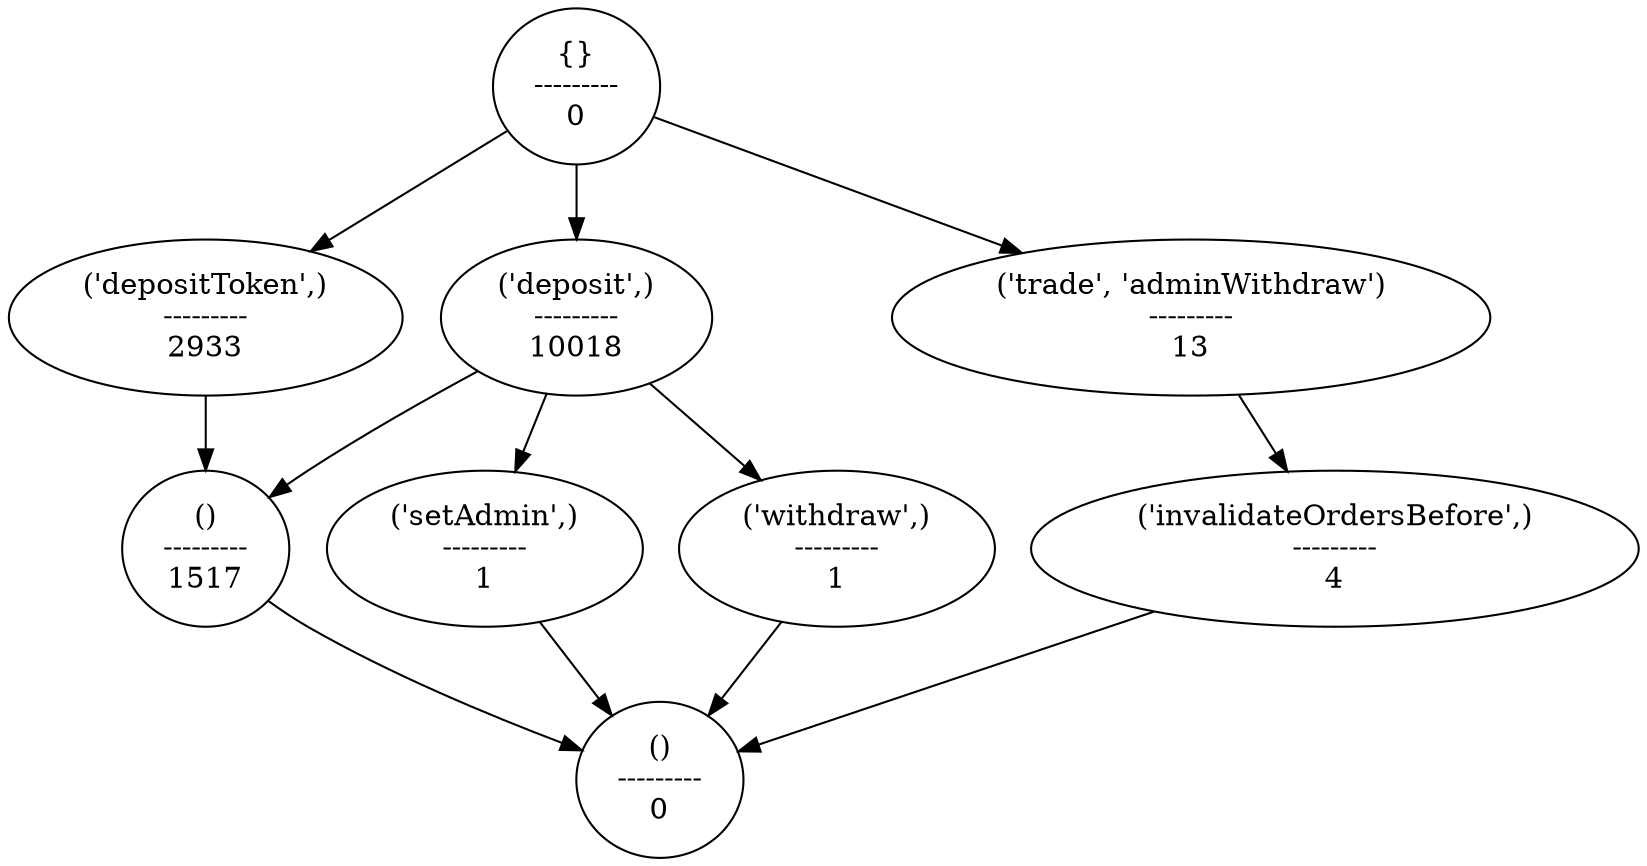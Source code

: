 strict digraph  {
"{}\n---------\n0";
"('deposit',)\n---------\n10018";
"()\n---------\n1517";
"()\n---------\n0";
"('setAdmin',)\n---------\n1";
"('withdraw',)\n---------\n1";
"('depositToken',)\n---------\n2933";
"('trade', 'adminWithdraw')\n---------\n13";
"('invalidateOrdersBefore',)\n---------\n4";
"{}\n---------\n0" -> "('deposit',)\n---------\n10018";
"{}\n---------\n0" -> "('depositToken',)\n---------\n2933";
"{}\n---------\n0" -> "('trade', 'adminWithdraw')\n---------\n13";
"('deposit',)\n---------\n10018" -> "()\n---------\n1517";
"('deposit',)\n---------\n10018" -> "('setAdmin',)\n---------\n1";
"('deposit',)\n---------\n10018" -> "('withdraw',)\n---------\n1";
"()\n---------\n1517" -> "()\n---------\n0";
"('setAdmin',)\n---------\n1" -> "()\n---------\n0";
"('withdraw',)\n---------\n1" -> "()\n---------\n0";
"('depositToken',)\n---------\n2933" -> "()\n---------\n1517";
"('trade', 'adminWithdraw')\n---------\n13" -> "('invalidateOrdersBefore',)\n---------\n4";
"('invalidateOrdersBefore',)\n---------\n4" -> "()\n---------\n0";
}
